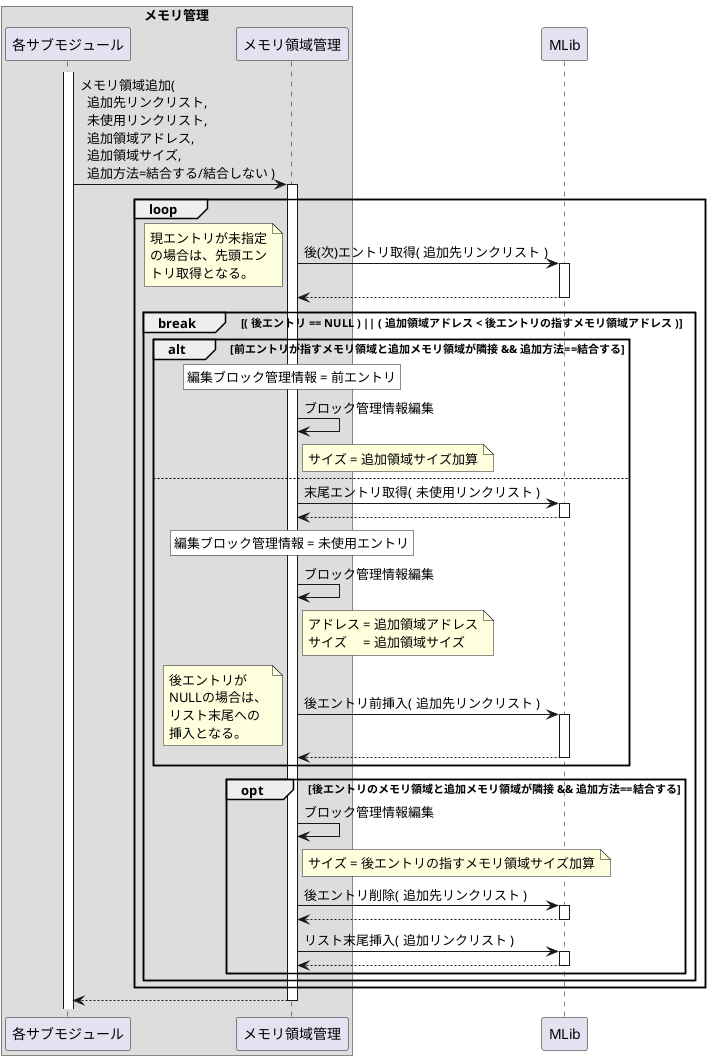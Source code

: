 @startuml

box "メモリ管理"
    participant "各サブモジュール" as any
    participant "メモリ領域管理"   as area
end box
participant "MLib" as mlib

activate any

any -> area: メモリ領域追加(\n  追加先リンクリスト,\n  未使用リンクリスト,\n  追加領域アドレス,\n  追加領域サイズ,\n  追加方法=結合する/結合しない )
activate area

loop
    area -> mlib: 後(次)エントリ取得( 追加先リンクリスト )
    activate mlib
    note left
        現エントリが未指定
        の場合は、先頭エン
        トリ取得となる。
    end note
    area <-- mlib:
    deactivate mlib

    break ( 後エントリ == NULL ) || ( 追加領域アドレス < 後エントリの指すメモリ領域アドレス )
        alt 前エントリが指すメモリ領域と追加メモリ領域が隣接 && 追加方法==結合する
            rnote over area #FFFFFF: 編集ブロック管理情報 = 前エントリ
            area -> area: ブロック管理情報編集
            note right area
                サイズ = 追加領域サイズ加算
            end note

        else
            area -> mlib: 末尾エントリ取得( 未使用リンクリスト )
            activate mlib
            area <-- mlib:
            deactivate mlib

            rnote over area #FFFFFF: 編集ブロック管理情報 = 未使用エントリ
            area -> area: ブロック管理情報編集
            note right area
                アドレス = 追加領域アドレス
                サイズ　 = 追加領域サイズ
            end note

            area -> mlib: 後エントリ前挿入( 追加先リンクリスト )
            activate mlib
            note left
                後エントリが
                NULLの場合は、
                リスト末尾への
                挿入となる。
            end note
            area <-- mlib:
            deactivate mlib
        end alt

        opt 後エントリのメモリ領域と追加メモリ領域が隣接 && 追加方法==結合する
            area -> area: ブロック管理情報編集
            note right area
                サイズ = 後エントリの指すメモリ領域サイズ加算
            end note

            area -> mlib: 後エントリ削除( 追加先リンクリスト )
            activate mlib
            area <-- mlib:
            deactivate mlib

            area -> mlib: リスト末尾挿入( 追加リンクリスト )
            activate mlib
            area <-- mlib:
            deactivate mlib
        end opt
    end break
end loop

any <-- area:
deactivate area


@enduml
